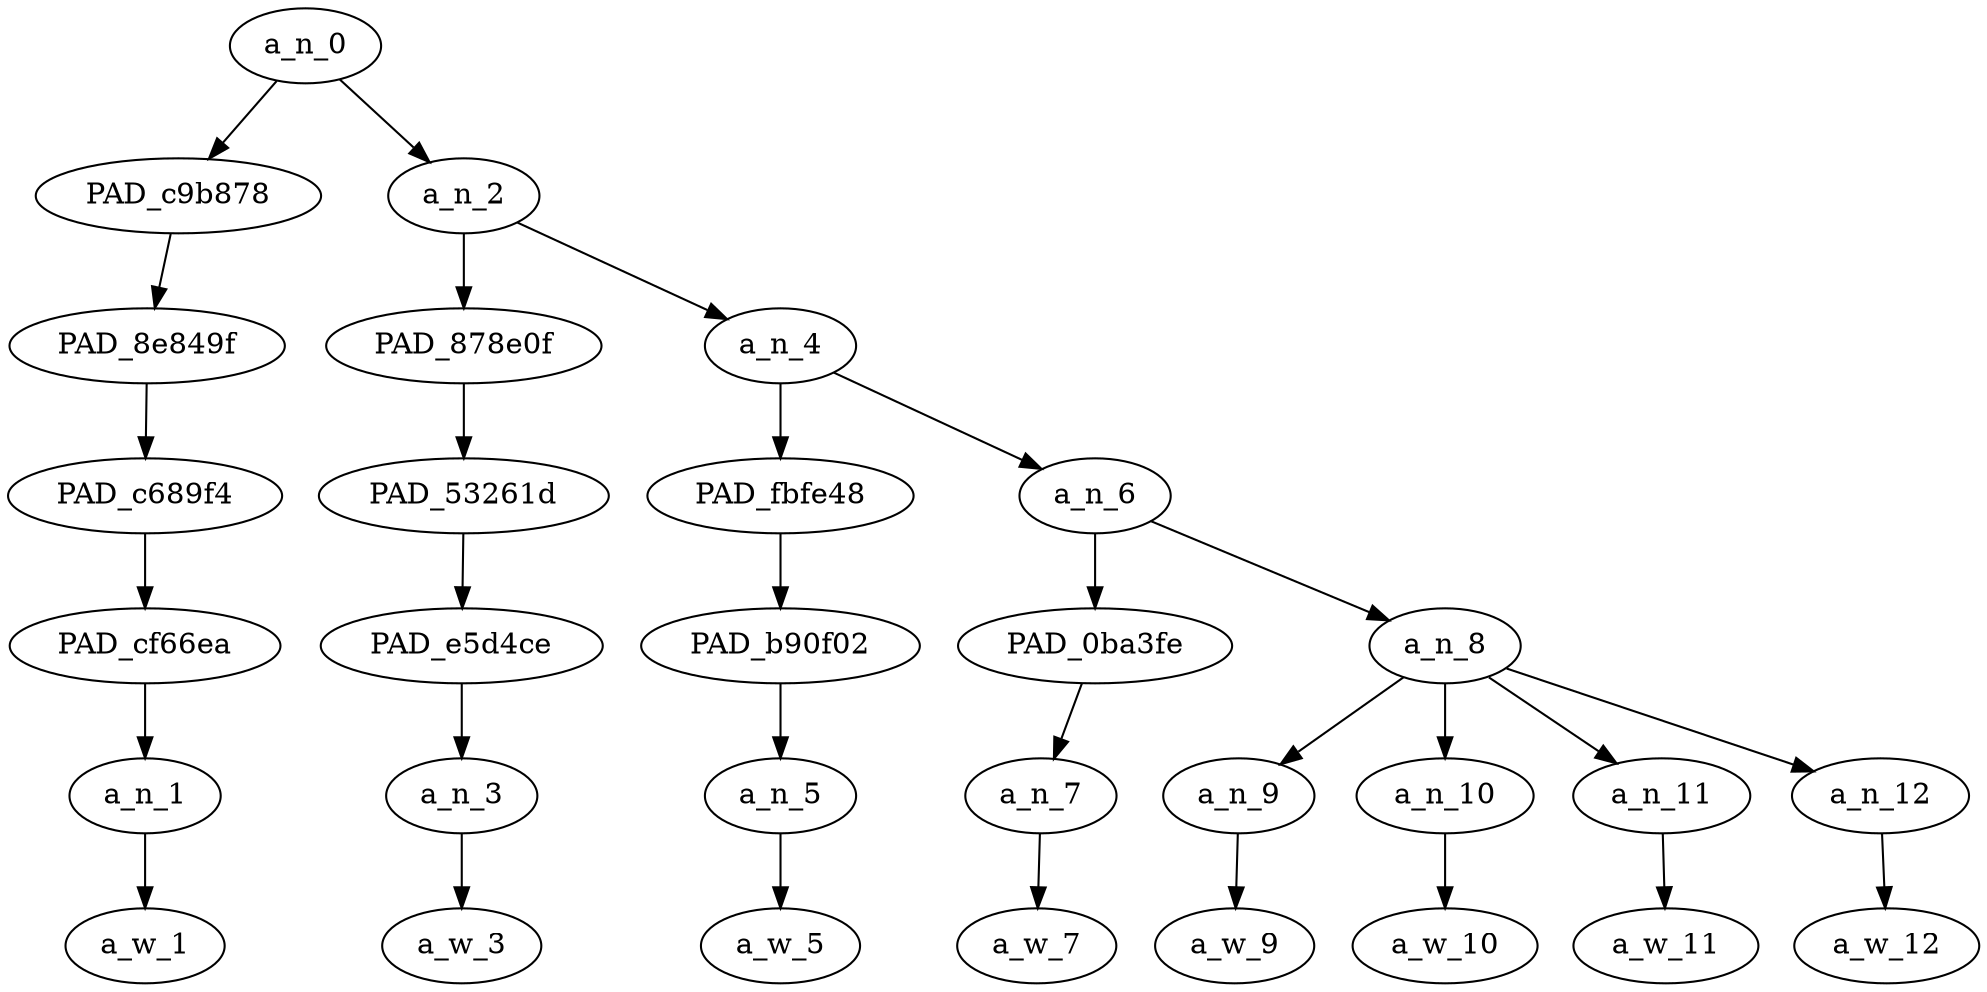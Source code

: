 strict digraph "" {
	a_n_0	[div_dir=-1,
		index=0,
		level=6,
		pos="1.03125,6!",
		text_span="[0, 1, 2, 3, 4, 5, 6, 7]",
		value=1.00000002];
	PAD_c9b878	[div_dir=1,
		index=0,
		level=5,
		pos="0.0,5!",
		text_span="[0]",
		value=0.08764429];
	a_n_0 -> PAD_c9b878;
	a_n_2	[div_dir=-1,
		index=1,
		level=5,
		pos="2.0625,5!",
		text_span="[1, 2, 3, 4, 5, 6, 7]",
		value=0.91232047];
	a_n_0 -> a_n_2;
	PAD_8e849f	[div_dir=1,
		index=0,
		level=4,
		pos="0.0,4!",
		text_span="[0]",
		value=0.08764429];
	PAD_c9b878 -> PAD_8e849f;
	PAD_c689f4	[div_dir=1,
		index=0,
		level=3,
		pos="0.0,3!",
		text_span="[0]",
		value=0.08764429];
	PAD_8e849f -> PAD_c689f4;
	PAD_cf66ea	[div_dir=1,
		index=0,
		level=2,
		pos="0.0,2!",
		text_span="[0]",
		value=0.08764429];
	PAD_c689f4 -> PAD_cf66ea;
	a_n_1	[div_dir=1,
		index=0,
		level=1,
		pos="0.0,1!",
		text_span="[0]",
		value=0.08764429];
	PAD_cf66ea -> a_n_1;
	a_w_1	[div_dir=0,
		index=0,
		level=0,
		pos="0,0!",
		text_span="[0]",
		value=plz];
	a_n_1 -> a_w_1;
	PAD_878e0f	[div_dir=-1,
		index=1,
		level=4,
		pos="1.0,4!",
		text_span="[1]",
		value=0.05845843];
	a_n_2 -> PAD_878e0f;
	a_n_4	[div_dir=-1,
		index=2,
		level=4,
		pos="3.125,4!",
		text_span="[2, 3, 4, 5, 6, 7]",
		value=0.85379056];
	a_n_2 -> a_n_4;
	PAD_53261d	[div_dir=-1,
		index=1,
		level=3,
		pos="1.0,3!",
		text_span="[1]",
		value=0.05845843];
	PAD_878e0f -> PAD_53261d;
	PAD_e5d4ce	[div_dir=-1,
		index=1,
		level=2,
		pos="1.0,2!",
		text_span="[1]",
		value=0.05845843];
	PAD_53261d -> PAD_e5d4ce;
	a_n_3	[div_dir=-1,
		index=1,
		level=1,
		pos="1.0,1!",
		text_span="[1]",
		value=0.05845843];
	PAD_e5d4ce -> a_n_3;
	a_w_3	[div_dir=0,
		index=1,
		level=0,
		pos="1,0!",
		text_span="[1]",
		value=let];
	a_n_3 -> a_w_3;
	PAD_fbfe48	[div_dir=-1,
		index=2,
		level=3,
		pos="2.0,3!",
		text_span="[2]",
		value=0.12723796];
	a_n_4 -> PAD_fbfe48;
	a_n_6	[div_dir=-1,
		index=3,
		level=3,
		pos="4.25,3!",
		text_span="[3, 4, 5, 6, 7]",
		value=0.72653015];
	a_n_4 -> a_n_6;
	PAD_b90f02	[div_dir=-1,
		index=2,
		level=2,
		pos="2.0,2!",
		text_span="[2]",
		value=0.12723796];
	PAD_fbfe48 -> PAD_b90f02;
	a_n_5	[div_dir=-1,
		index=2,
		level=1,
		pos="2.0,1!",
		text_span="[2]",
		value=0.12723796];
	PAD_b90f02 -> a_n_5;
	a_w_5	[div_dir=0,
		index=2,
		level=0,
		pos="2,0!",
		text_span="[2]",
		value=nebula];
	a_n_5 -> a_w_5;
	PAD_0ba3fe	[div_dir=-1,
		index=3,
		level=2,
		pos="3.0,2!",
		text_span="[3]",
		value=0.25379629];
	a_n_6 -> PAD_0ba3fe;
	a_n_8	[div_dir=1,
		index=4,
		level=2,
		pos="5.5,2!",
		text_span="[4, 5, 6, 7]",
		value=0.47271191];
	a_n_6 -> a_n_8;
	a_n_7	[div_dir=-1,
		index=3,
		level=1,
		pos="3.0,1!",
		text_span="[3]",
		value=0.25379629];
	PAD_0ba3fe -> a_n_7;
	a_w_7	[div_dir=0,
		index=3,
		level=0,
		pos="3,0!",
		text_span="[3]",
		value=pulverize];
	a_n_7 -> a_w_7;
	a_n_9	[div_dir=1,
		index=4,
		level=1,
		pos="4.0,1!",
		text_span="[4]",
		value=0.04975476];
	a_n_8 -> a_n_9;
	a_n_10	[div_dir=-1,
		index=5,
		level=1,
		pos="5.0,1!",
		text_span="[5]",
		value=0.07773317];
	a_n_8 -> a_n_10;
	a_n_11	[div_dir=-1,
		index=6,
		level=1,
		pos="6.0,1!",
		text_span="[6]",
		value=0.22080999];
	a_n_8 -> a_n_11;
	a_n_12	[div_dir=1,
		index=7,
		level=1,
		pos="7.0,1!",
		text_span="[7]",
		value=0.12429488];
	a_n_8 -> a_n_12;
	a_w_9	[div_dir=0,
		index=4,
		level=0,
		pos="4,0!",
		text_span="[4]",
		value=that];
	a_n_9 -> a_w_9;
	a_w_10	[div_dir=0,
		index=5,
		level=0,
		pos="5,0!",
		text_span="[5]",
		value=giant];
	a_n_10 -> a_w_10;
	a_w_11	[div_dir=0,
		index=6,
		level=0,
		pos="6,0!",
		text_span="[6]",
		value=sadistic];
	a_n_11 -> a_w_11;
	a_w_12	[div_dir=0,
		index=7,
		level=0,
		pos="7,0!",
		text_span="[7]",
		value=grape];
	a_n_12 -> a_w_12;
}
